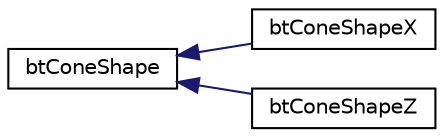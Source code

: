 digraph G
{
  edge [fontname="Helvetica",fontsize="10",labelfontname="Helvetica",labelfontsize="10"];
  node [fontname="Helvetica",fontsize="10",shape=record];
  rankdir="LR";
  Node1 [label="btConeShape",height=0.2,width=0.4,color="black", fillcolor="white", style="filled",URL="$classbtConeShape.html",tooltip="btConeShape implements a Cone shape, around the Y axis"];
  Node1 -> Node2 [dir="back",color="midnightblue",fontsize="10",style="solid",fontname="Helvetica"];
  Node2 [label="btConeShapeX",height=0.2,width=0.4,color="black", fillcolor="white", style="filled",URL="$classbtConeShapeX.html",tooltip="btConeShape implements a Cone shape, around the X axis"];
  Node1 -> Node3 [dir="back",color="midnightblue",fontsize="10",style="solid",fontname="Helvetica"];
  Node3 [label="btConeShapeZ",height=0.2,width=0.4,color="black", fillcolor="white", style="filled",URL="$classbtConeShapeZ.html",tooltip="btConeShapeZ implements a Cone shape, around the Z axis"];
}
